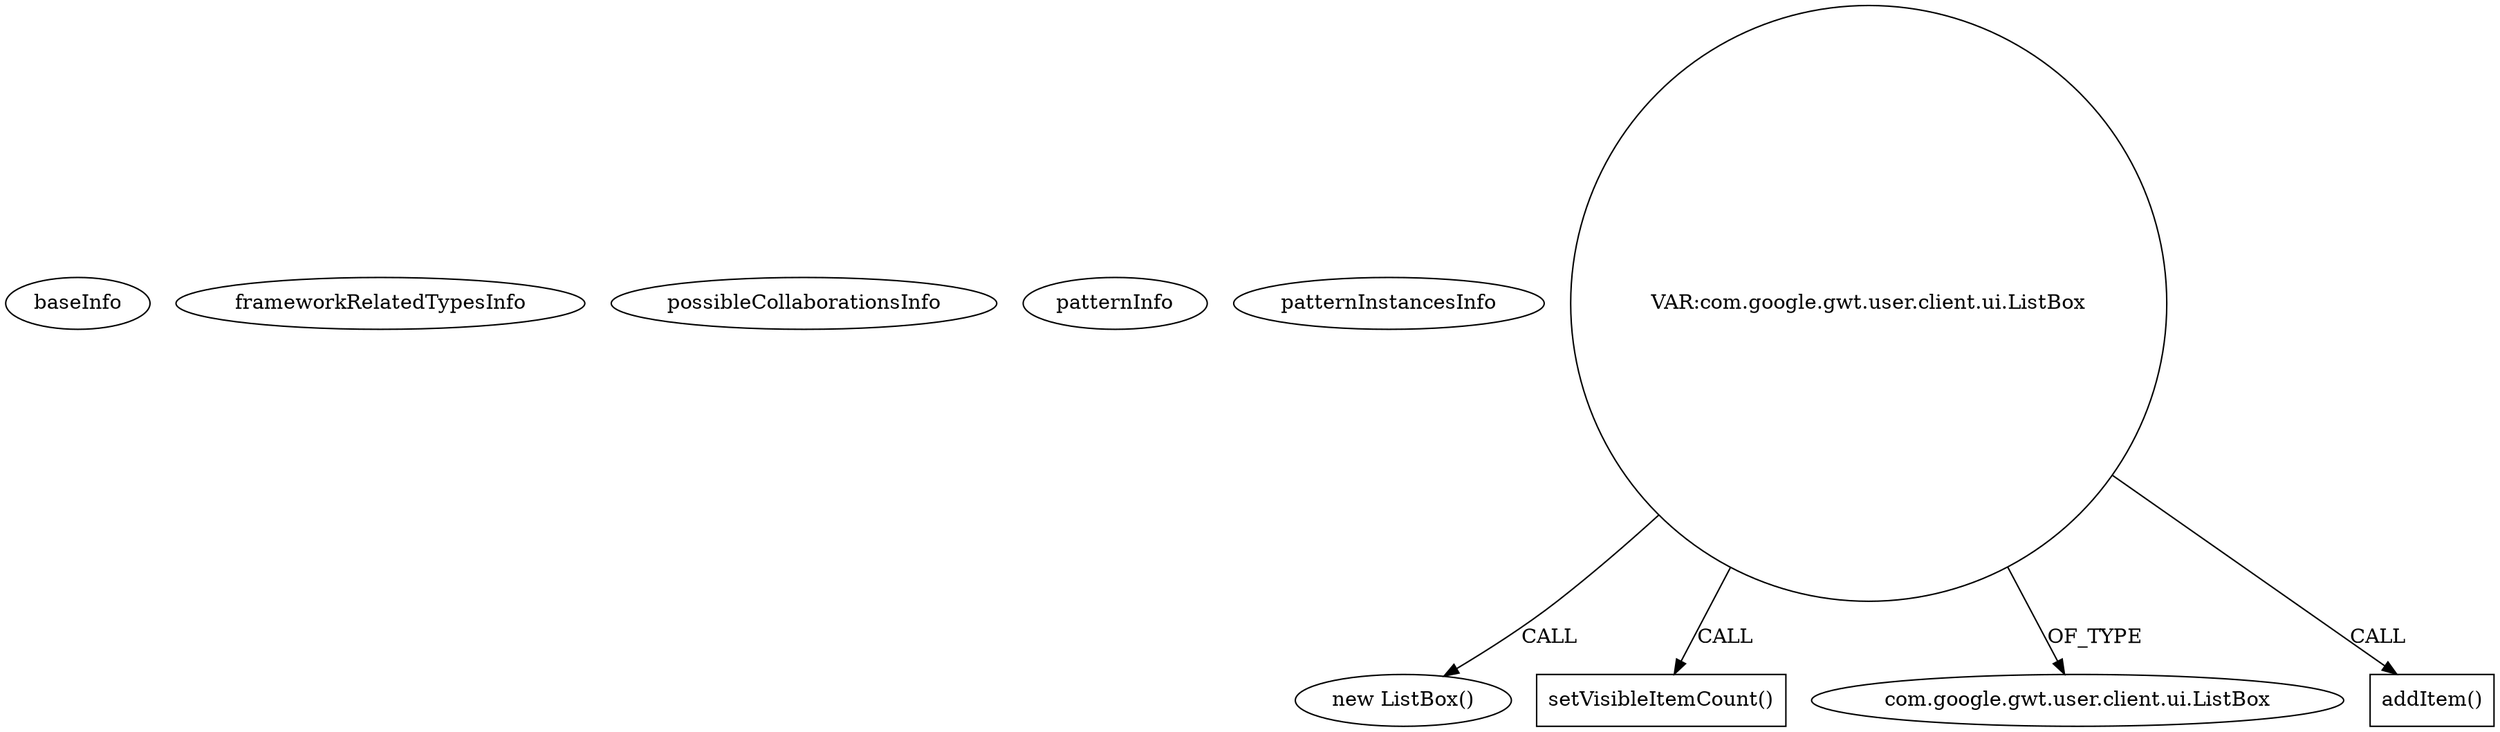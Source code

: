 digraph {
baseInfo[graphId=621,category="pattern",isAnonymous=false,possibleRelation=false]
frameworkRelatedTypesInfo[]
possibleCollaborationsInfo[]
patternInfo[frequency=2.0,patternRootClient=null]
patternInstancesInfo[0="coldplayguy-flight87~/coldplayguy-flight87/flight87-master/BookFlight/src/bookflight/client/BookFlight.java~BookFlight~1091",1="lgrammel-gwtbenchmark~/lgrammel-gwtbenchmark/gwtbenchmark-master/gwt-benchmark/src/de/larsgrammel/gwtbenchmark/client/GWTBenchmark.java~GWTBenchmark~3628"]
18[label="new ListBox()",vertexType="CONSTRUCTOR_CALL",isFrameworkType=false]
19[label="VAR:com.google.gwt.user.client.ui.ListBox",vertexType="VARIABLE_EXPRESION",isFrameworkType=false,shape=circle]
22[label="setVisibleItemCount()",vertexType="INSIDE_CALL",isFrameworkType=false,shape=box]
20[label="com.google.gwt.user.client.ui.ListBox",vertexType="FRAMEWORK_CLASS_TYPE",isFrameworkType=false]
31[label="addItem()",vertexType="INSIDE_CALL",isFrameworkType=false,shape=box]
19->18[label="CALL"]
19->31[label="CALL"]
19->20[label="OF_TYPE"]
19->22[label="CALL"]
}
